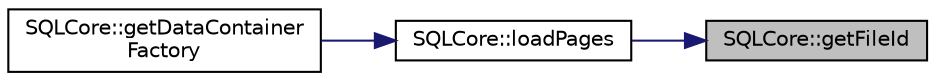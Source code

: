 digraph "SQLCore::getFileId"
{
 // LATEX_PDF_SIZE
  edge [fontname="Helvetica",fontsize="10",labelfontname="Helvetica",labelfontsize="10"];
  node [fontname="Helvetica",fontsize="10",shape=record];
  rankdir="RL";
  Node1 [label="SQLCore::getFileId",height=0.2,width=0.4,color="black", fillcolor="grey75", style="filled", fontcolor="black",tooltip=" "];
  Node1 -> Node2 [dir="back",color="midnightblue",fontsize="10",style="solid",fontname="Helvetica"];
  Node2 [label="SQLCore::loadPages",height=0.2,width=0.4,color="black", fillcolor="white", style="filled",URL="$namespace_s_q_l_core.html#a53def6bee2577512dd741b2ff87ca67d",tooltip=" "];
  Node2 -> Node3 [dir="back",color="midnightblue",fontsize="10",style="solid",fontname="Helvetica"];
  Node3 [label="SQLCore::getDataContainer\lFactory",height=0.2,width=0.4,color="black", fillcolor="white", style="filled",URL="$namespace_s_q_l_core.html#a532b3e6189c858f6edaf339e701ec064",tooltip=" "];
}
